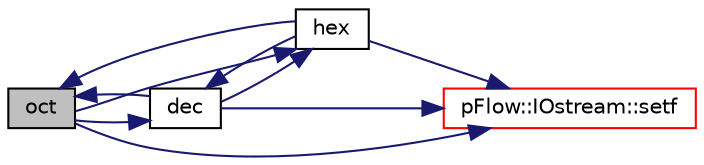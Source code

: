 digraph "oct"
{
 // LATEX_PDF_SIZE
  edge [fontname="Helvetica",fontsize="10",labelfontname="Helvetica",labelfontsize="10"];
  node [fontname="Helvetica",fontsize="10",shape=record];
  rankdir="LR";
  Node1 [label="oct",height=0.2,width=0.4,color="black", fillcolor="grey75", style="filled", fontcolor="black",tooltip=" "];
  Node1 -> Node2 [color="midnightblue",fontsize="10",style="solid",fontname="Helvetica"];
  Node2 [label="dec",height=0.2,width=0.4,color="black", fillcolor="white", style="filled",URL="$namespacepFlow.html#a7a2a778dad6a63e04760015ff551008f",tooltip=" "];
  Node2 -> Node3 [color="midnightblue",fontsize="10",style="solid",fontname="Helvetica"];
  Node3 [label="hex",height=0.2,width=0.4,color="black", fillcolor="white", style="filled",URL="$namespacepFlow.html#a171c38e0982827d99f83781c96c7adcf",tooltip=" "];
  Node3 -> Node2 [color="midnightblue",fontsize="10",style="solid",fontname="Helvetica"];
  Node3 -> Node1 [color="midnightblue",fontsize="10",style="solid",fontname="Helvetica"];
  Node3 -> Node4 [color="midnightblue",fontsize="10",style="solid",fontname="Helvetica"];
  Node4 [label="pFlow::IOstream::setf",height=0.2,width=0.4,color="red", fillcolor="white", style="filled",URL="$classpFlow_1_1IOstream.html#a7496d7abe05bdd8cffe2be14798ac34f",tooltip="Set flags of stream."];
  Node2 -> Node1 [color="midnightblue",fontsize="10",style="solid",fontname="Helvetica"];
  Node2 -> Node4 [color="midnightblue",fontsize="10",style="solid",fontname="Helvetica"];
  Node1 -> Node3 [color="midnightblue",fontsize="10",style="solid",fontname="Helvetica"];
  Node1 -> Node4 [color="midnightblue",fontsize="10",style="solid",fontname="Helvetica"];
}
